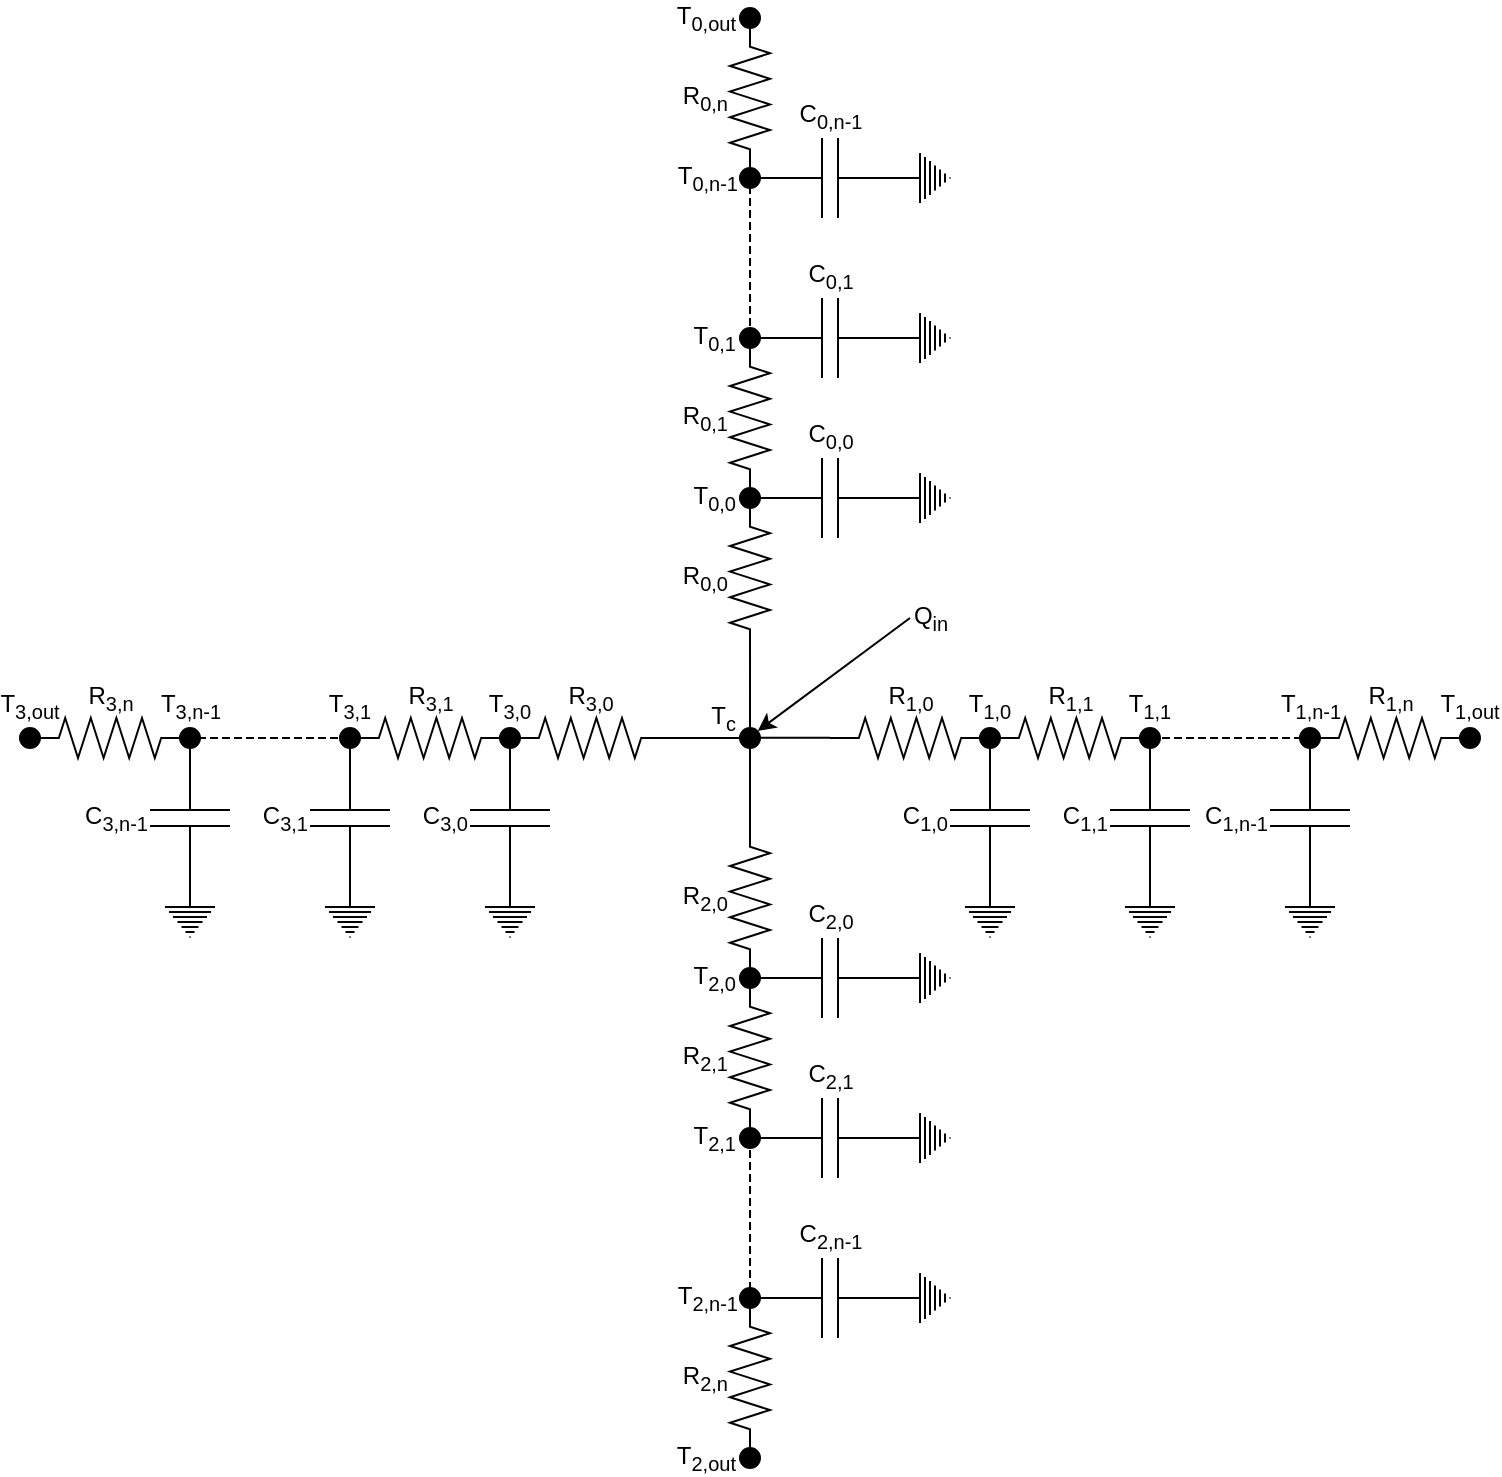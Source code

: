 <mxfile version="14.9.0" type="device"><diagram id="3HaA5DzlrGMyfHivgSOd" name="Page-1"><mxGraphModel dx="1406" dy="871" grid="1" gridSize="10" guides="1" tooltips="1" connect="1" arrows="1" fold="1" page="1" pageScale="1" pageWidth="827" pageHeight="1169" math="0" shadow="0"><root><mxCell id="0"/><mxCell id="1" parent="0"/><mxCell id="vj73SCXIXjTsfZ8ABp1r-1" value="&lt;p&gt;R&lt;sub&gt;0,0&lt;/sub&gt;&lt;/p&gt;" style="pointerEvents=1;verticalLabelPosition=top;shadow=0;dashed=0;align=right;html=1;verticalAlign=middle;shape=mxgraph.electrical.resistors.resistor_2;rotation=90;horizontal=0;labelPosition=center;" parent="1" vertex="1"><mxGeometry x="400" y="430" width="80" height="20" as="geometry"/></mxCell><mxCell id="vj73SCXIXjTsfZ8ABp1r-2" value="C&lt;sub&gt;0,0&lt;br&gt;&lt;/sub&gt;" style="pointerEvents=1;verticalLabelPosition=top;shadow=0;dashed=0;align=center;html=1;verticalAlign=bottom;shape=mxgraph.electrical.capacitors.capacitor_1;labelPosition=center;" parent="1" vertex="1"><mxGeometry x="440" y="380" width="80" height="40" as="geometry"/></mxCell><mxCell id="vj73SCXIXjTsfZ8ABp1r-7" value="&lt;p&gt;R&lt;sub&gt;0,1&lt;/sub&gt;&lt;/p&gt;" style="pointerEvents=1;verticalLabelPosition=top;shadow=0;dashed=0;align=right;html=1;verticalAlign=middle;shape=mxgraph.electrical.resistors.resistor_2;rotation=90;horizontal=0;labelPosition=center;" parent="1" vertex="1"><mxGeometry x="400" y="350" width="80" height="20" as="geometry"/></mxCell><mxCell id="vj73SCXIXjTsfZ8ABp1r-8" value="C&lt;sub&gt;0,1&lt;br&gt;&lt;/sub&gt;" style="pointerEvents=1;verticalLabelPosition=top;shadow=0;dashed=0;align=center;html=1;verticalAlign=bottom;shape=mxgraph.electrical.capacitors.capacitor_1;labelPosition=center;" parent="1" vertex="1"><mxGeometry x="440" y="300" width="80" height="40" as="geometry"/></mxCell><mxCell id="vj73SCXIXjTsfZ8ABp1r-10" value="&lt;p&gt;R&lt;sub&gt;0,n&lt;/sub&gt;&lt;/p&gt;" style="pointerEvents=1;verticalLabelPosition=top;shadow=0;dashed=0;align=right;html=1;verticalAlign=middle;shape=mxgraph.electrical.resistors.resistor_2;rotation=90;horizontal=0;labelPosition=center;" parent="1" vertex="1"><mxGeometry x="400" y="190" width="80" height="20" as="geometry"/></mxCell><mxCell id="vj73SCXIXjTsfZ8ABp1r-12" value="T&lt;sub&gt;0,out&lt;br&gt;&lt;/sub&gt;" style="ellipse;whiteSpace=wrap;html=1;aspect=fixed;fillColor=#000000;horizontal=1;labelPosition=left;verticalLabelPosition=middle;align=right;verticalAlign=middle;" parent="1" vertex="1"><mxGeometry x="435" y="155" width="10" height="10" as="geometry"/></mxCell><mxCell id="vj73SCXIXjTsfZ8ABp1r-13" value="" style="pointerEvents=1;verticalLabelPosition=bottom;shadow=0;dashed=0;align=center;html=1;verticalAlign=top;shape=mxgraph.electrical.signal_sources.protective_earth;fillColor=#000000;direction=south;rotation=-180;" parent="1" vertex="1"><mxGeometry x="520" y="307.5" width="20" height="25" as="geometry"/></mxCell><mxCell id="vj73SCXIXjTsfZ8ABp1r-14" value="" style="pointerEvents=1;verticalLabelPosition=bottom;shadow=0;dashed=0;align=center;html=1;verticalAlign=top;shape=mxgraph.electrical.signal_sources.protective_earth;fillColor=#000000;direction=south;rotation=-180;" parent="1" vertex="1"><mxGeometry x="520" y="387.5" width="20" height="25" as="geometry"/></mxCell><mxCell id="vj73SCXIXjTsfZ8ABp1r-17" value="C&lt;sub&gt;0,n-1&lt;br&gt;&lt;/sub&gt;" style="pointerEvents=1;verticalLabelPosition=top;shadow=0;dashed=0;align=center;html=1;verticalAlign=bottom;shape=mxgraph.electrical.capacitors.capacitor_1;horizontal=1;labelPosition=center;" parent="1" vertex="1"><mxGeometry x="440" y="220" width="80" height="40" as="geometry"/></mxCell><mxCell id="vj73SCXIXjTsfZ8ABp1r-18" value="" style="pointerEvents=1;verticalLabelPosition=bottom;shadow=0;dashed=0;align=center;html=1;verticalAlign=top;shape=mxgraph.electrical.signal_sources.protective_earth;fillColor=#000000;direction=south;rotation=-180;" parent="1" vertex="1"><mxGeometry x="520" y="227.5" width="20" height="25" as="geometry"/></mxCell><mxCell id="vj73SCXIXjTsfZ8ABp1r-19" value="T&lt;sub&gt;0,1&lt;br&gt;&lt;/sub&gt;" style="ellipse;whiteSpace=wrap;html=1;aspect=fixed;fillColor=#000000;horizontal=1;labelPosition=left;verticalLabelPosition=middle;align=right;verticalAlign=middle;" parent="1" vertex="1"><mxGeometry x="435" y="315" width="10" height="10" as="geometry"/></mxCell><mxCell id="vj73SCXIXjTsfZ8ABp1r-21" value="" style="endArrow=none;dashed=1;html=1;rounded=0;edgeStyle=orthogonalEdgeStyle;exitX=0;exitY=0.5;exitDx=0;exitDy=0;exitPerimeter=0;" parent="1" source="vj73SCXIXjTsfZ8ABp1r-8" target="vj73SCXIXjTsfZ8ABp1r-19" edge="1"><mxGeometry width="50" height="50" relative="1" as="geometry"><mxPoint x="440" y="320" as="sourcePoint"/><mxPoint x="440" y="240" as="targetPoint"/><Array as="points"><mxPoint x="440" y="240"/><mxPoint x="440" y="240"/></Array></mxGeometry></mxCell><mxCell id="vj73SCXIXjTsfZ8ABp1r-22" value="T&lt;sub&gt;0,0&lt;br&gt;&lt;/sub&gt;" style="ellipse;whiteSpace=wrap;html=1;aspect=fixed;fillColor=#000000;horizontal=1;labelPosition=left;verticalLabelPosition=middle;align=right;verticalAlign=middle;" parent="1" vertex="1"><mxGeometry x="435" y="395" width="10" height="10" as="geometry"/></mxCell><mxCell id="vj73SCXIXjTsfZ8ABp1r-24" value="&lt;span&gt;T&lt;sub&gt;0,n-1&lt;/sub&gt;&lt;br&gt;&lt;/span&gt;" style="ellipse;html=1;aspect=fixed;fillColor=#000000;horizontal=1;labelPosition=left;verticalLabelPosition=middle;align=right;verticalAlign=middle;" parent="1" vertex="1"><mxGeometry x="435" y="235" width="10" height="10" as="geometry"/></mxCell><mxCell id="vj73SCXIXjTsfZ8ABp1r-41" value="" style="endArrow=none;html=1;rounded=0;edgeStyle=orthogonalEdgeStyle;fontSize=12;startArrow=none;" parent="1" source="vj73SCXIXjTsfZ8ABp1r-76" edge="1"><mxGeometry width="50" height="50" relative="1" as="geometry"><mxPoint x="440" y="520" as="sourcePoint"/><mxPoint x="440.01" y="480" as="targetPoint"/><Array as="points"><mxPoint x="439.7" y="500"/></Array></mxGeometry></mxCell><mxCell id="vj73SCXIXjTsfZ8ABp1r-58" value="&lt;p&gt;R&lt;sub&gt;2,0&lt;/sub&gt;&lt;/p&gt;" style="pointerEvents=1;verticalLabelPosition=top;shadow=0;dashed=0;align=right;html=1;verticalAlign=middle;shape=mxgraph.electrical.resistors.resistor_2;rotation=90;horizontal=0;labelPosition=center;" parent="1" vertex="1"><mxGeometry x="400" y="590" width="80" height="20" as="geometry"/></mxCell><mxCell id="vj73SCXIXjTsfZ8ABp1r-59" value="C&lt;sub&gt;2,0&lt;br&gt;&lt;/sub&gt;" style="pointerEvents=1;verticalLabelPosition=top;shadow=0;dashed=0;align=center;html=1;verticalAlign=bottom;shape=mxgraph.electrical.capacitors.capacitor_1;labelPosition=center;rotation=0;horizontal=1;" parent="1" vertex="1"><mxGeometry x="440" y="620" width="80" height="40" as="geometry"/></mxCell><mxCell id="vj73SCXIXjTsfZ8ABp1r-60" value="&lt;p&gt;R&lt;sub&gt;2,1&lt;/sub&gt;&lt;/p&gt;" style="pointerEvents=1;verticalLabelPosition=top;shadow=0;dashed=0;align=right;html=1;verticalAlign=middle;shape=mxgraph.electrical.resistors.resistor_2;rotation=90;horizontal=0;labelPosition=center;" parent="1" vertex="1"><mxGeometry x="400" y="670" width="80" height="20" as="geometry"/></mxCell><mxCell id="vj73SCXIXjTsfZ8ABp1r-61" value="C&lt;sub&gt;2,1&lt;br&gt;&lt;/sub&gt;" style="pointerEvents=1;verticalLabelPosition=top;shadow=0;dashed=0;align=center;html=1;verticalAlign=bottom;shape=mxgraph.electrical.capacitors.capacitor_1;labelPosition=center;rotation=0;" parent="1" vertex="1"><mxGeometry x="440" y="700" width="80" height="40" as="geometry"/></mxCell><mxCell id="vj73SCXIXjTsfZ8ABp1r-62" value="&lt;p&gt;R&lt;sub&gt;2,n&lt;/sub&gt;&lt;/p&gt;" style="pointerEvents=1;verticalLabelPosition=top;shadow=0;dashed=0;align=right;html=1;verticalAlign=middle;shape=mxgraph.electrical.resistors.resistor_2;rotation=90;horizontal=0;labelPosition=center;" parent="1" vertex="1"><mxGeometry x="400" y="830" width="80" height="20" as="geometry"/></mxCell><mxCell id="vj73SCXIXjTsfZ8ABp1r-63" value="T&lt;sub&gt;2,out&lt;br&gt;&lt;/sub&gt;" style="ellipse;whiteSpace=wrap;html=1;aspect=fixed;fillColor=#000000;horizontal=1;labelPosition=left;verticalLabelPosition=middle;align=right;verticalAlign=middle;rotation=0;" parent="1" vertex="1"><mxGeometry x="435" y="875" width="10" height="10" as="geometry"/></mxCell><mxCell id="vj73SCXIXjTsfZ8ABp1r-64" value="" style="pointerEvents=1;verticalLabelPosition=bottom;shadow=0;dashed=0;align=center;html=1;verticalAlign=top;shape=mxgraph.electrical.signal_sources.protective_earth;fillColor=#000000;direction=south;rotation=-360;flipH=1;" parent="1" vertex="1"><mxGeometry x="520" y="707.5" width="20" height="25" as="geometry"/></mxCell><mxCell id="vj73SCXIXjTsfZ8ABp1r-65" value="" style="pointerEvents=1;verticalLabelPosition=bottom;shadow=0;dashed=0;align=center;html=1;verticalAlign=top;shape=mxgraph.electrical.signal_sources.protective_earth;fillColor=#000000;direction=south;rotation=-360;flipH=1;" parent="1" vertex="1"><mxGeometry x="520" y="627.5" width="20" height="25" as="geometry"/></mxCell><mxCell id="vj73SCXIXjTsfZ8ABp1r-66" value="C&lt;sub&gt;2,n-1&lt;br&gt;&lt;/sub&gt;" style="pointerEvents=1;verticalLabelPosition=top;shadow=0;dashed=0;align=center;html=1;verticalAlign=bottom;shape=mxgraph.electrical.capacitors.capacitor_1;horizontal=1;labelPosition=center;rotation=0;" parent="1" vertex="1"><mxGeometry x="440" y="780" width="80" height="40" as="geometry"/></mxCell><mxCell id="vj73SCXIXjTsfZ8ABp1r-67" value="" style="pointerEvents=1;verticalLabelPosition=bottom;shadow=0;dashed=0;align=center;html=1;verticalAlign=top;shape=mxgraph.electrical.signal_sources.protective_earth;fillColor=#000000;direction=south;rotation=-360;flipH=1;" parent="1" vertex="1"><mxGeometry x="520" y="787.5" width="20" height="25" as="geometry"/></mxCell><mxCell id="vj73SCXIXjTsfZ8ABp1r-68" value="T&lt;sub&gt;2,1&lt;br&gt;&lt;/sub&gt;" style="ellipse;whiteSpace=wrap;html=1;aspect=fixed;fillColor=#000000;horizontal=1;labelPosition=left;verticalLabelPosition=middle;align=right;verticalAlign=middle;rotation=0;" parent="1" vertex="1"><mxGeometry x="435" y="715" width="10" height="10" as="geometry"/></mxCell><mxCell id="vj73SCXIXjTsfZ8ABp1r-69" value="" style="endArrow=none;dashed=1;html=1;rounded=0;edgeStyle=orthogonalEdgeStyle;exitX=0;exitY=0.5;exitDx=0;exitDy=0;exitPerimeter=0;" parent="1" source="vj73SCXIXjTsfZ8ABp1r-61" target="vj73SCXIXjTsfZ8ABp1r-68" edge="1"><mxGeometry x="340" y="540" width="50" height="50" as="geometry"><mxPoint x="440" y="720" as="sourcePoint"/><mxPoint x="440" y="800" as="targetPoint"/><Array as="points"><mxPoint x="440" y="800"/><mxPoint x="440" y="800"/></Array></mxGeometry></mxCell><mxCell id="vj73SCXIXjTsfZ8ABp1r-70" value="T&lt;sub&gt;2,0&lt;br&gt;&lt;/sub&gt;" style="ellipse;whiteSpace=wrap;html=1;aspect=fixed;fillColor=#000000;horizontal=1;labelPosition=left;verticalLabelPosition=middle;align=right;verticalAlign=middle;rotation=0;" parent="1" vertex="1"><mxGeometry x="435" y="635" width="10" height="10" as="geometry"/></mxCell><mxCell id="vj73SCXIXjTsfZ8ABp1r-71" value="&lt;span&gt;T&lt;sub&gt;2,n-1&lt;/sub&gt;&lt;br&gt;&lt;/span&gt;" style="ellipse;html=1;aspect=fixed;fillColor=#000000;horizontal=1;labelPosition=left;verticalLabelPosition=middle;align=right;verticalAlign=middle;rotation=0;" parent="1" vertex="1"><mxGeometry x="435" y="795" width="10" height="10" as="geometry"/></mxCell><mxCell id="vj73SCXIXjTsfZ8ABp1r-72" value="" style="endArrow=none;html=1;rounded=0;edgeStyle=orthogonalEdgeStyle;fontSize=12;" parent="1" edge="1"><mxGeometry x="340" y="540" width="50" height="50" as="geometry"><mxPoint x="440" y="520" as="sourcePoint"/><mxPoint x="440" y="560" as="targetPoint"/><Array as="points"><mxPoint x="440" y="540"/><mxPoint x="440" y="540"/></Array></mxGeometry></mxCell><mxCell id="vj73SCXIXjTsfZ8ABp1r-76" value="T&lt;sub&gt;c&lt;br&gt;&lt;/sub&gt;" style="ellipse;whiteSpace=wrap;html=1;aspect=fixed;fillColor=#000000;horizontal=1;labelPosition=left;verticalLabelPosition=top;align=right;verticalAlign=middle;" parent="1" vertex="1"><mxGeometry x="435" y="515" width="10" height="10" as="geometry"/></mxCell><mxCell id="vj73SCXIXjTsfZ8ABp1r-77" value="" style="endArrow=none;html=1;rounded=0;edgeStyle=orthogonalEdgeStyle;fontSize=12;" parent="1" target="vj73SCXIXjTsfZ8ABp1r-76" edge="1"><mxGeometry width="50" height="50" relative="1" as="geometry"><mxPoint x="440" y="520" as="sourcePoint"/><mxPoint x="440.01" y="480" as="targetPoint"/><Array as="points"><mxPoint x="439.7" y="500"/></Array></mxGeometry></mxCell><mxCell id="vj73SCXIXjTsfZ8ABp1r-79" value="&lt;p&gt;R&lt;sub&gt;3,0&lt;/sub&gt;&lt;/p&gt;" style="pointerEvents=1;verticalLabelPosition=top;shadow=0;dashed=0;align=center;html=1;verticalAlign=middle;shape=mxgraph.electrical.resistors.resistor_2;rotation=0;horizontal=1;labelPosition=center;direction=west;flipV=0;flipH=0;" parent="1" vertex="1"><mxGeometry x="320" y="510" width="80" height="20" as="geometry"/></mxCell><mxCell id="vj73SCXIXjTsfZ8ABp1r-80" value="C&lt;sub&gt;3,0&lt;br&gt;&lt;/sub&gt;" style="pointerEvents=1;verticalLabelPosition=top;shadow=0;dashed=0;align=right;html=1;verticalAlign=middle;shape=mxgraph.electrical.capacitors.capacitor_1;labelPosition=center;rotation=90;horizontal=0;" parent="1" vertex="1"><mxGeometry x="280" y="540" width="80" height="40" as="geometry"/></mxCell><mxCell id="vj73SCXIXjTsfZ8ABp1r-81" value="&lt;p&gt;R&lt;sub&gt;3,1&lt;/sub&gt;&lt;/p&gt;" style="pointerEvents=1;verticalLabelPosition=top;shadow=0;dashed=0;align=center;html=1;verticalAlign=middle;shape=mxgraph.electrical.resistors.resistor_2;rotation=0;horizontal=1;labelPosition=center;direction=west;flipV=0;flipH=0;" parent="1" vertex="1"><mxGeometry x="240" y="510" width="80" height="20" as="geometry"/></mxCell><mxCell id="vj73SCXIXjTsfZ8ABp1r-82" value="C&lt;sub&gt;3,1&lt;br&gt;&lt;/sub&gt;" style="pointerEvents=1;verticalLabelPosition=top;shadow=0;dashed=0;align=right;html=1;verticalAlign=middle;shape=mxgraph.electrical.capacitors.capacitor_1;labelPosition=center;rotation=90;horizontal=0;" parent="1" vertex="1"><mxGeometry x="200" y="540" width="80" height="40" as="geometry"/></mxCell><mxCell id="vj73SCXIXjTsfZ8ABp1r-83" value="&lt;p&gt;R&lt;sub&gt;3,n&lt;/sub&gt;&lt;/p&gt;" style="pointerEvents=1;verticalLabelPosition=top;shadow=0;dashed=0;align=center;html=1;verticalAlign=middle;shape=mxgraph.electrical.resistors.resistor_2;rotation=0;horizontal=1;labelPosition=center;direction=west;flipV=0;flipH=0;" parent="1" vertex="1"><mxGeometry x="80" y="510" width="80" height="20" as="geometry"/></mxCell><mxCell id="vj73SCXIXjTsfZ8ABp1r-84" value="T&lt;sub&gt;3,out&lt;br&gt;&lt;/sub&gt;" style="ellipse;whiteSpace=wrap;html=1;aspect=fixed;fillColor=#000000;horizontal=0;labelPosition=left;verticalLabelPosition=middle;align=center;verticalAlign=bottom;rotation=90;" parent="1" vertex="1"><mxGeometry x="75" y="515" width="10" height="10" as="geometry"/></mxCell><mxCell id="vj73SCXIXjTsfZ8ABp1r-85" value="" style="pointerEvents=1;verticalLabelPosition=bottom;shadow=0;dashed=0;align=center;html=1;verticalAlign=top;shape=mxgraph.electrical.signal_sources.protective_earth;fillColor=#000000;direction=south;rotation=-270;flipH=1;horizontal=0;" parent="1" vertex="1"><mxGeometry x="230" y="597" width="20" height="25" as="geometry"/></mxCell><mxCell id="vj73SCXIXjTsfZ8ABp1r-86" value="" style="pointerEvents=1;verticalLabelPosition=bottom;shadow=0;dashed=0;align=center;html=1;verticalAlign=top;shape=mxgraph.electrical.signal_sources.protective_earth;fillColor=#000000;direction=south;rotation=-270;flipH=1;horizontal=0;" parent="1" vertex="1"><mxGeometry x="310" y="597" width="20" height="25" as="geometry"/></mxCell><mxCell id="vj73SCXIXjTsfZ8ABp1r-87" value="C&lt;sub&gt;3,n-1&lt;br&gt;&lt;/sub&gt;" style="pointerEvents=1;verticalLabelPosition=top;shadow=0;dashed=0;align=right;html=1;verticalAlign=middle;shape=mxgraph.electrical.capacitors.capacitor_1;horizontal=0;labelPosition=center;rotation=90;" parent="1" vertex="1"><mxGeometry x="120" y="540" width="80" height="40" as="geometry"/></mxCell><mxCell id="vj73SCXIXjTsfZ8ABp1r-88" value="" style="pointerEvents=1;verticalLabelPosition=bottom;shadow=0;dashed=0;align=center;html=1;verticalAlign=top;shape=mxgraph.electrical.signal_sources.protective_earth;fillColor=#000000;direction=south;rotation=-270;flipH=1;horizontal=0;" parent="1" vertex="1"><mxGeometry x="150" y="597" width="20" height="25" as="geometry"/></mxCell><mxCell id="vj73SCXIXjTsfZ8ABp1r-89" value="T&lt;sub&gt;3,1&lt;br&gt;&lt;/sub&gt;" style="ellipse;whiteSpace=wrap;html=1;aspect=fixed;fillColor=#000000;horizontal=0;labelPosition=left;verticalLabelPosition=middle;align=center;verticalAlign=bottom;rotation=90;" parent="1" vertex="1"><mxGeometry x="235" y="515" width="10" height="10" as="geometry"/></mxCell><mxCell id="vj73SCXIXjTsfZ8ABp1r-90" value="" style="endArrow=none;dashed=1;html=1;rounded=0;edgeStyle=orthogonalEdgeStyle;exitX=0;exitY=0.5;exitDx=0;exitDy=0;exitPerimeter=0;horizontal=0;" parent="1" source="vj73SCXIXjTsfZ8ABp1r-82" target="vj73SCXIXjTsfZ8ABp1r-89" edge="1"><mxGeometry x="370" y="419" width="50" height="50" as="geometry"><mxPoint x="240" y="520" as="sourcePoint"/><mxPoint x="160" y="520" as="targetPoint"/><Array as="points"><mxPoint x="160" y="520"/><mxPoint x="160" y="520"/></Array></mxGeometry></mxCell><mxCell id="vj73SCXIXjTsfZ8ABp1r-91" value="T&lt;sub&gt;3,0&lt;br&gt;&lt;/sub&gt;" style="ellipse;whiteSpace=wrap;html=1;aspect=fixed;fillColor=#000000;horizontal=0;labelPosition=left;verticalLabelPosition=middle;align=center;verticalAlign=bottom;rotation=90;" parent="1" vertex="1"><mxGeometry x="315" y="515" width="10" height="10" as="geometry"/></mxCell><mxCell id="vj73SCXIXjTsfZ8ABp1r-92" value="&lt;span&gt;T&lt;sub&gt;3,n-1&lt;/sub&gt;&lt;br&gt;&lt;/span&gt;" style="ellipse;html=1;aspect=fixed;fillColor=#000000;horizontal=0;labelPosition=left;verticalLabelPosition=middle;align=center;verticalAlign=bottom;rotation=90;" parent="1" vertex="1"><mxGeometry x="155" y="515" width="10" height="10" as="geometry"/></mxCell><mxCell id="vj73SCXIXjTsfZ8ABp1r-93" value="" style="endArrow=none;html=1;rounded=0;edgeStyle=orthogonalEdgeStyle;fontSize=12;" parent="1" edge="1"><mxGeometry x="370" y="419" width="50" height="50" as="geometry"><mxPoint x="440" y="520" as="sourcePoint"/><mxPoint x="400" y="520" as="targetPoint"/><Array as="points"><mxPoint x="420" y="520"/><mxPoint x="420" y="520"/></Array></mxGeometry></mxCell><mxCell id="vj73SCXIXjTsfZ8ABp1r-156" value="&lt;p&gt;R&lt;sub&gt;1,0&lt;/sub&gt;&lt;/p&gt;" style="pointerEvents=1;verticalLabelPosition=top;shadow=0;dashed=0;align=center;html=1;verticalAlign=middle;shape=mxgraph.electrical.resistors.resistor_2;rotation=0;horizontal=1;labelPosition=center;direction=west;flipV=0;flipH=0;" parent="1" vertex="1"><mxGeometry x="480" y="510" width="80" height="20" as="geometry"/></mxCell><mxCell id="vj73SCXIXjTsfZ8ABp1r-157" value="C&lt;sub&gt;1,0&lt;br&gt;&lt;/sub&gt;" style="pointerEvents=1;verticalLabelPosition=top;shadow=0;dashed=0;align=right;html=1;verticalAlign=middle;shape=mxgraph.electrical.capacitors.capacitor_1;labelPosition=center;rotation=90;horizontal=0;" parent="1" vertex="1"><mxGeometry x="520" y="540" width="80" height="40" as="geometry"/></mxCell><mxCell id="vj73SCXIXjTsfZ8ABp1r-158" value="&lt;p&gt;R&lt;sub&gt;1,1&lt;/sub&gt;&lt;/p&gt;" style="pointerEvents=1;verticalLabelPosition=top;shadow=0;dashed=0;align=center;html=1;verticalAlign=middle;shape=mxgraph.electrical.resistors.resistor_2;rotation=0;horizontal=1;labelPosition=center;direction=west;flipV=0;flipH=0;" parent="1" vertex="1"><mxGeometry x="560" y="510" width="80" height="20" as="geometry"/></mxCell><mxCell id="vj73SCXIXjTsfZ8ABp1r-159" value="C&lt;sub&gt;1,1&lt;br&gt;&lt;/sub&gt;" style="pointerEvents=1;verticalLabelPosition=top;shadow=0;dashed=0;align=right;html=1;verticalAlign=middle;shape=mxgraph.electrical.capacitors.capacitor_1;labelPosition=center;rotation=90;horizontal=0;" parent="1" vertex="1"><mxGeometry x="600" y="540" width="80" height="40" as="geometry"/></mxCell><mxCell id="vj73SCXIXjTsfZ8ABp1r-160" value="&lt;p&gt;R&lt;sub&gt;1,n&lt;/sub&gt;&lt;/p&gt;" style="pointerEvents=1;verticalLabelPosition=top;shadow=0;dashed=0;align=center;html=1;verticalAlign=middle;shape=mxgraph.electrical.resistors.resistor_2;rotation=0;horizontal=1;labelPosition=center;direction=east;flipV=0;flipH=0;" parent="1" vertex="1"><mxGeometry x="720" y="510" width="80" height="20" as="geometry"/></mxCell><mxCell id="vj73SCXIXjTsfZ8ABp1r-161" value="T&lt;sub&gt;1,out&lt;br&gt;&lt;/sub&gt;" style="ellipse;whiteSpace=wrap;html=1;aspect=fixed;fillColor=#000000;horizontal=0;labelPosition=left;verticalLabelPosition=middle;align=center;verticalAlign=bottom;rotation=90;" parent="1" vertex="1"><mxGeometry x="795" y="515" width="10" height="10" as="geometry"/></mxCell><mxCell id="vj73SCXIXjTsfZ8ABp1r-162" value="" style="pointerEvents=1;verticalLabelPosition=bottom;shadow=0;dashed=0;align=center;html=1;verticalAlign=top;shape=mxgraph.electrical.signal_sources.protective_earth;fillColor=#000000;direction=south;rotation=-90;horizontal=0;" parent="1" vertex="1"><mxGeometry x="630" y="597" width="20" height="25" as="geometry"/></mxCell><mxCell id="vj73SCXIXjTsfZ8ABp1r-163" value="" style="pointerEvents=1;verticalLabelPosition=bottom;shadow=0;dashed=0;align=center;html=1;verticalAlign=top;shape=mxgraph.electrical.signal_sources.protective_earth;fillColor=#000000;direction=south;rotation=-90;horizontal=0;" parent="1" vertex="1"><mxGeometry x="550" y="597" width="20" height="25" as="geometry"/></mxCell><mxCell id="vj73SCXIXjTsfZ8ABp1r-164" value="C&lt;sub&gt;1,n-1&lt;br&gt;&lt;/sub&gt;" style="pointerEvents=1;verticalLabelPosition=top;shadow=0;dashed=0;align=right;html=1;verticalAlign=middle;shape=mxgraph.electrical.capacitors.capacitor_1;horizontal=0;labelPosition=center;rotation=90;" parent="1" vertex="1"><mxGeometry x="680" y="540" width="80" height="40" as="geometry"/></mxCell><mxCell id="vj73SCXIXjTsfZ8ABp1r-165" value="" style="pointerEvents=1;verticalLabelPosition=bottom;shadow=0;dashed=0;align=center;html=1;verticalAlign=top;shape=mxgraph.electrical.signal_sources.protective_earth;fillColor=#000000;direction=south;rotation=-90;horizontal=0;" parent="1" vertex="1"><mxGeometry x="710" y="597" width="20" height="25" as="geometry"/></mxCell><mxCell id="vj73SCXIXjTsfZ8ABp1r-166" value="T&lt;sub&gt;1,1&lt;br&gt;&lt;/sub&gt;" style="ellipse;whiteSpace=wrap;html=1;aspect=fixed;fillColor=#000000;horizontal=0;labelPosition=left;verticalLabelPosition=middle;align=center;verticalAlign=bottom;rotation=90;" parent="1" vertex="1"><mxGeometry x="635" y="515" width="10" height="10" as="geometry"/></mxCell><mxCell id="vj73SCXIXjTsfZ8ABp1r-167" value="" style="endArrow=none;dashed=1;html=1;rounded=0;edgeStyle=orthogonalEdgeStyle;exitX=0;exitY=0.5;exitDx=0;exitDy=0;exitPerimeter=0;horizontal=0;" parent="1" source="vj73SCXIXjTsfZ8ABp1r-159" target="vj73SCXIXjTsfZ8ABp1r-166" edge="1"><mxGeometry x="577" y="392" width="50" height="50" as="geometry"><mxPoint x="640" y="520" as="sourcePoint"/><mxPoint x="720" y="520" as="targetPoint"/><Array as="points"><mxPoint x="720" y="520"/><mxPoint x="720" y="520"/></Array></mxGeometry></mxCell><mxCell id="vj73SCXIXjTsfZ8ABp1r-168" value="T&lt;sub&gt;1,0&lt;br&gt;&lt;/sub&gt;" style="ellipse;whiteSpace=wrap;html=1;aspect=fixed;fillColor=#000000;horizontal=0;labelPosition=left;verticalLabelPosition=middle;align=center;verticalAlign=bottom;rotation=90;" parent="1" vertex="1"><mxGeometry x="555" y="515" width="10" height="10" as="geometry"/></mxCell><mxCell id="vj73SCXIXjTsfZ8ABp1r-169" value="&lt;span&gt;T&lt;sub&gt;1,n-1&lt;/sub&gt;&lt;br&gt;&lt;/span&gt;" style="ellipse;html=1;aspect=fixed;fillColor=#000000;horizontal=0;labelPosition=left;verticalLabelPosition=middle;align=center;verticalAlign=bottom;rotation=90;" parent="1" vertex="1"><mxGeometry x="715" y="515" width="10" height="10" as="geometry"/></mxCell><mxCell id="vj73SCXIXjTsfZ8ABp1r-172" value="" style="endArrow=none;html=1;rounded=0;edgeStyle=orthogonalEdgeStyle;fontSize=12;" parent="1" edge="1"><mxGeometry x="410" y="418.88" width="50" height="50" as="geometry"><mxPoint x="480" y="519.88" as="sourcePoint"/><mxPoint x="440" y="519.88" as="targetPoint"/><Array as="points"><mxPoint x="460" y="519.88"/><mxPoint x="460" y="519.88"/></Array></mxGeometry></mxCell><mxCell id="vj73SCXIXjTsfZ8ABp1r-177" value="&lt;sub&gt;&lt;br&gt;&lt;/sub&gt;" style="endArrow=classic;html=1;rounded=0;fontSize=12;entryX=0.886;entryY=0.149;entryDx=0;entryDy=0;entryPerimeter=0;align=left;verticalAlign=bottom;horizontal=1;labelPosition=right;verticalLabelPosition=top;" parent="1" target="vj73SCXIXjTsfZ8ABp1r-76" edge="1"><mxGeometry x="-0.24" y="-2" width="50" height="50" relative="1" as="geometry"><mxPoint x="520" y="460" as="sourcePoint"/><mxPoint x="440" y="510" as="targetPoint"/><mxPoint as="offset"/></mxGeometry></mxCell><mxCell id="vj73SCXIXjTsfZ8ABp1r-178" value="&lt;span style=&quot;text-align: left ; background-color: rgb(255 , 255 , 255)&quot;&gt;Q&lt;/span&gt;&lt;sub style=&quot;text-align: left&quot;&gt;in&lt;/sub&gt;" style="text;html=1;align=center;verticalAlign=middle;resizable=0;points=[];autosize=1;strokeColor=none;fontSize=12;" parent="1" vertex="1"><mxGeometry x="515" y="450" width="30" height="20" as="geometry"/></mxCell></root></mxGraphModel></diagram></mxfile>